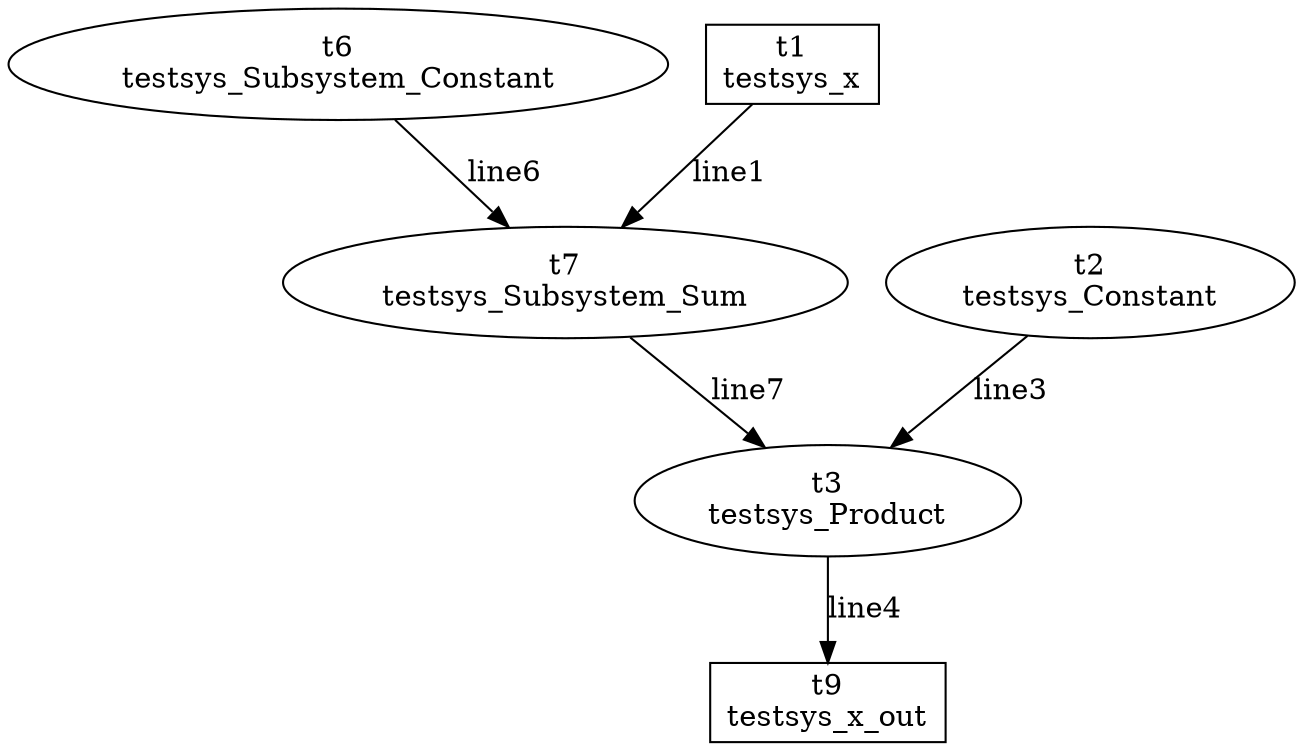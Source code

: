 digraph testout {
	subgraph testsys_Subsystem {
		graph [label=testsys_Subsystem];
		t6		 [label="t6\ntestsys_Subsystem_Constant"];
		t7		 [label="t7\ntestsys_Subsystem_Sum"];
	}
	t1	 [label="t1\ntestsys_x",
		shape=box];
	t1 -> t7	 [label=line1];
	t2	 [label="t2\ntestsys_Constant"];
	t3	 [label="t3\ntestsys_Product"];
	t2 -> t3	 [label=line3];
	t9	 [label="t9\ntestsys_x_out",
		shape=box];
	t3 -> t9	 [label=line4];
	t6 -> t7	 [label=line6];
	t7 -> t3	 [label=line7];
}
